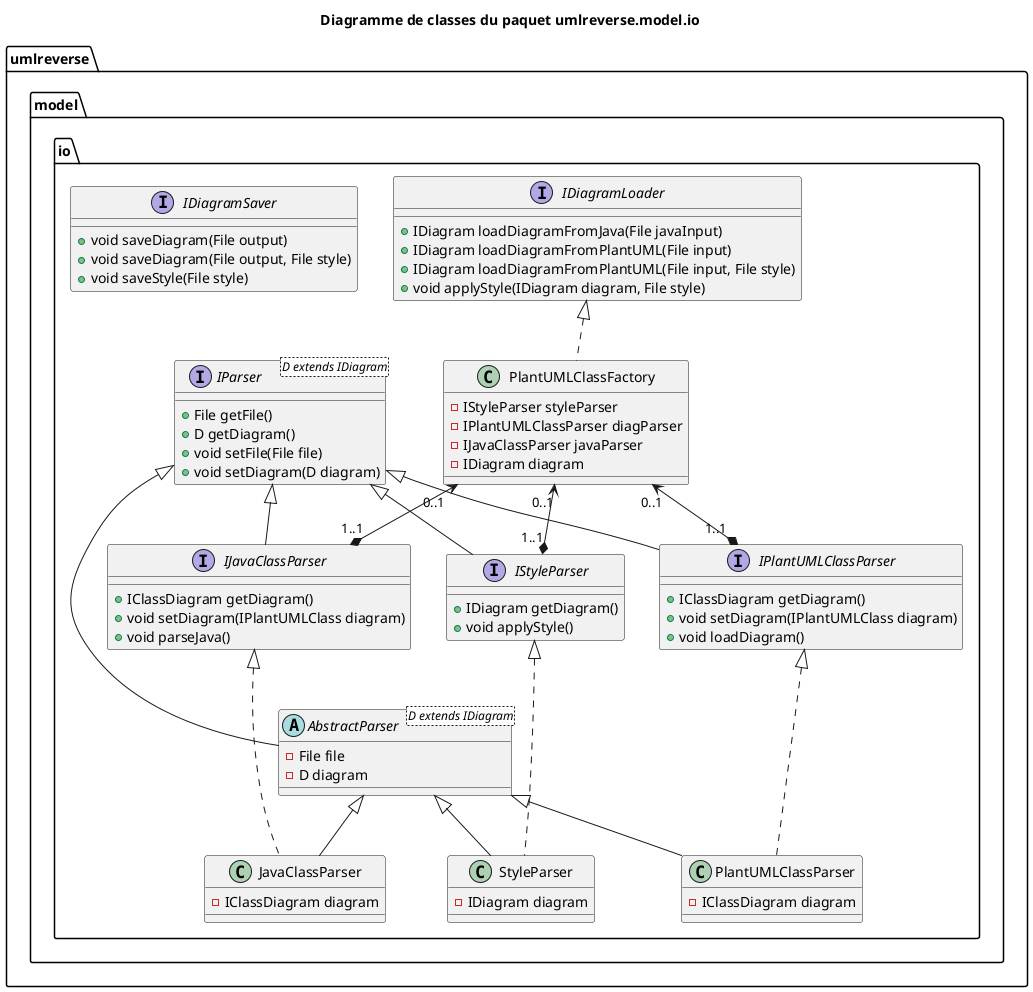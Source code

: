 @startuml

title Diagramme de classes du paquet umlreverse.model.io

package umlreverse.model.io {
	interface IDiagramLoader {
		+IDiagram loadDiagramFromJava(File javaInput)
		+IDiagram loadDiagramFromPlantUML(File input)
		+IDiagram loadDiagramFromPlantUML(File input, File style)
		+void applyStyle(IDiagram diagram, File style)
	}
	
	interface IDiagramSaver {
		+void saveDiagram(File output)
		+void saveDiagram(File output, File style)
		+void saveStyle(File style)
	}
	
	class PlantUMLClassFactory {
		-IStyleParser styleParser
		-IPlantUMLClassParser diagParser
		-IJavaClassParser javaParser
		-IDiagram diagram
	}
	IDiagramLoader <|.. PlantUMLClassFactory
	
	interface IParser<D extends IDiagram> {
		+File getFile()
		+D getDiagram()
		+void setFile(File file)
		+void setDiagram(D diagram)
	}
	abstract AbstractParser<D extends IDiagram> {
		-File file
		-D diagram
	}
	IParser <|--- AbstractParser
	
	interface IStyleParser {
		+IDiagram getDiagram()
		+void applyStyle()
	}
	PlantUMLClassFactory "0..1" <--* "1..1" IStyleParser
	IParser <|-- IStyleParser
	
	class StyleParser {
		-IDiagram diagram
	}
	IStyleParser <|... StyleParser
	AbstractParser <|-- StyleParser
	
	interface IPlantUMLClassParser {
		+IClassDiagram getDiagram()
		+void setDiagram(IPlantUMLClass diagram)
		+void loadDiagram()
	}
	PlantUMLClassFactory "0..1" <--* "1..1" IPlantUMLClassParser
	IParser <|-- IPlantUMLClassParser
	class PlantUMLClassParser {
		-IClassDiagram diagram
	}
	IPlantUMLClassParser <|... PlantUMLClassParser
	AbstractParser <|-- PlantUMLClassParser
	
	interface IJavaClassParser {
		+IClassDiagram getDiagram()
		+void setDiagram(IPlantUMLClass diagram)
		+void parseJava()
	}
	PlantUMLClassFactory "0..1" <--* "1..1" IJavaClassParser
	IParser <|-- IJavaClassParser
	class JavaClassParser {
		-IClassDiagram diagram
	}
	IJavaClassParser <|... JavaClassParser
	AbstractParser <|-- JavaClassParser
}

@enduml